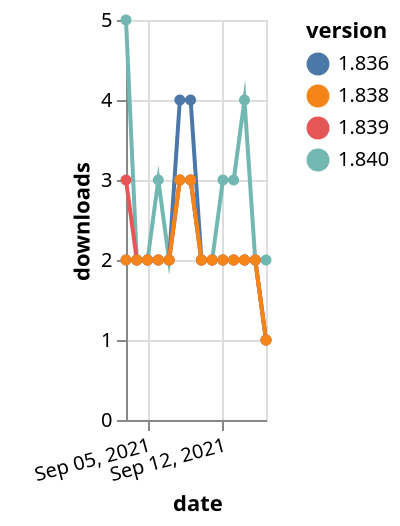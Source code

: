{"$schema": "https://vega.github.io/schema/vega-lite/v5.json", "description": "A simple bar chart with embedded data.", "data": {"values": [{"date": "2021-09-03", "total": 2173, "delta": 5, "version": "1.840"}, {"date": "2021-09-04", "total": 2175, "delta": 2, "version": "1.840"}, {"date": "2021-09-05", "total": 2177, "delta": 2, "version": "1.840"}, {"date": "2021-09-06", "total": 2180, "delta": 3, "version": "1.840"}, {"date": "2021-09-07", "total": 2182, "delta": 2, "version": "1.840"}, {"date": "2021-09-08", "total": 2185, "delta": 3, "version": "1.840"}, {"date": "2021-09-09", "total": 2188, "delta": 3, "version": "1.840"}, {"date": "2021-09-10", "total": 2190, "delta": 2, "version": "1.840"}, {"date": "2021-09-11", "total": 2192, "delta": 2, "version": "1.840"}, {"date": "2021-09-12", "total": 2195, "delta": 3, "version": "1.840"}, {"date": "2021-09-13", "total": 2198, "delta": 3, "version": "1.840"}, {"date": "2021-09-14", "total": 2202, "delta": 4, "version": "1.840"}, {"date": "2021-09-15", "total": 2204, "delta": 2, "version": "1.840"}, {"date": "2021-09-16", "total": 2206, "delta": 2, "version": "1.840"}, {"date": "2021-09-03", "total": 2436, "delta": 2, "version": "1.836"}, {"date": "2021-09-04", "total": 2438, "delta": 2, "version": "1.836"}, {"date": "2021-09-05", "total": 2440, "delta": 2, "version": "1.836"}, {"date": "2021-09-06", "total": 2442, "delta": 2, "version": "1.836"}, {"date": "2021-09-07", "total": 2444, "delta": 2, "version": "1.836"}, {"date": "2021-09-08", "total": 2448, "delta": 4, "version": "1.836"}, {"date": "2021-09-09", "total": 2452, "delta": 4, "version": "1.836"}, {"date": "2021-09-10", "total": 2454, "delta": 2, "version": "1.836"}, {"date": "2021-09-11", "total": 2456, "delta": 2, "version": "1.836"}, {"date": "2021-09-12", "total": 2458, "delta": 2, "version": "1.836"}, {"date": "2021-09-13", "total": 2460, "delta": 2, "version": "1.836"}, {"date": "2021-09-14", "total": 2462, "delta": 2, "version": "1.836"}, {"date": "2021-09-15", "total": 2464, "delta": 2, "version": "1.836"}, {"date": "2021-09-16", "total": 2465, "delta": 1, "version": "1.836"}, {"date": "2021-09-03", "total": 2174, "delta": 3, "version": "1.839"}, {"date": "2021-09-04", "total": 2176, "delta": 2, "version": "1.839"}, {"date": "2021-09-05", "total": 2178, "delta": 2, "version": "1.839"}, {"date": "2021-09-06", "total": 2180, "delta": 2, "version": "1.839"}, {"date": "2021-09-07", "total": 2182, "delta": 2, "version": "1.839"}, {"date": "2021-09-08", "total": 2185, "delta": 3, "version": "1.839"}, {"date": "2021-09-09", "total": 2188, "delta": 3, "version": "1.839"}, {"date": "2021-09-10", "total": 2190, "delta": 2, "version": "1.839"}, {"date": "2021-09-11", "total": 2192, "delta": 2, "version": "1.839"}, {"date": "2021-09-12", "total": 2194, "delta": 2, "version": "1.839"}, {"date": "2021-09-13", "total": 2196, "delta": 2, "version": "1.839"}, {"date": "2021-09-14", "total": 2198, "delta": 2, "version": "1.839"}, {"date": "2021-09-15", "total": 2200, "delta": 2, "version": "1.839"}, {"date": "2021-09-16", "total": 2201, "delta": 1, "version": "1.839"}, {"date": "2021-09-03", "total": 2218, "delta": 2, "version": "1.838"}, {"date": "2021-09-04", "total": 2220, "delta": 2, "version": "1.838"}, {"date": "2021-09-05", "total": 2222, "delta": 2, "version": "1.838"}, {"date": "2021-09-06", "total": 2224, "delta": 2, "version": "1.838"}, {"date": "2021-09-07", "total": 2226, "delta": 2, "version": "1.838"}, {"date": "2021-09-08", "total": 2229, "delta": 3, "version": "1.838"}, {"date": "2021-09-09", "total": 2232, "delta": 3, "version": "1.838"}, {"date": "2021-09-10", "total": 2234, "delta": 2, "version": "1.838"}, {"date": "2021-09-11", "total": 2236, "delta": 2, "version": "1.838"}, {"date": "2021-09-12", "total": 2238, "delta": 2, "version": "1.838"}, {"date": "2021-09-13", "total": 2240, "delta": 2, "version": "1.838"}, {"date": "2021-09-14", "total": 2242, "delta": 2, "version": "1.838"}, {"date": "2021-09-15", "total": 2244, "delta": 2, "version": "1.838"}, {"date": "2021-09-16", "total": 2245, "delta": 1, "version": "1.838"}]}, "width": "container", "mark": {"type": "line", "point": {"filled": true}}, "encoding": {"x": {"field": "date", "type": "temporal", "timeUnit": "yearmonthdate", "title": "date", "axis": {"labelAngle": -15}}, "y": {"field": "delta", "type": "quantitative", "title": "downloads"}, "color": {"field": "version", "type": "nominal"}, "tooltip": {"field": "delta"}}}